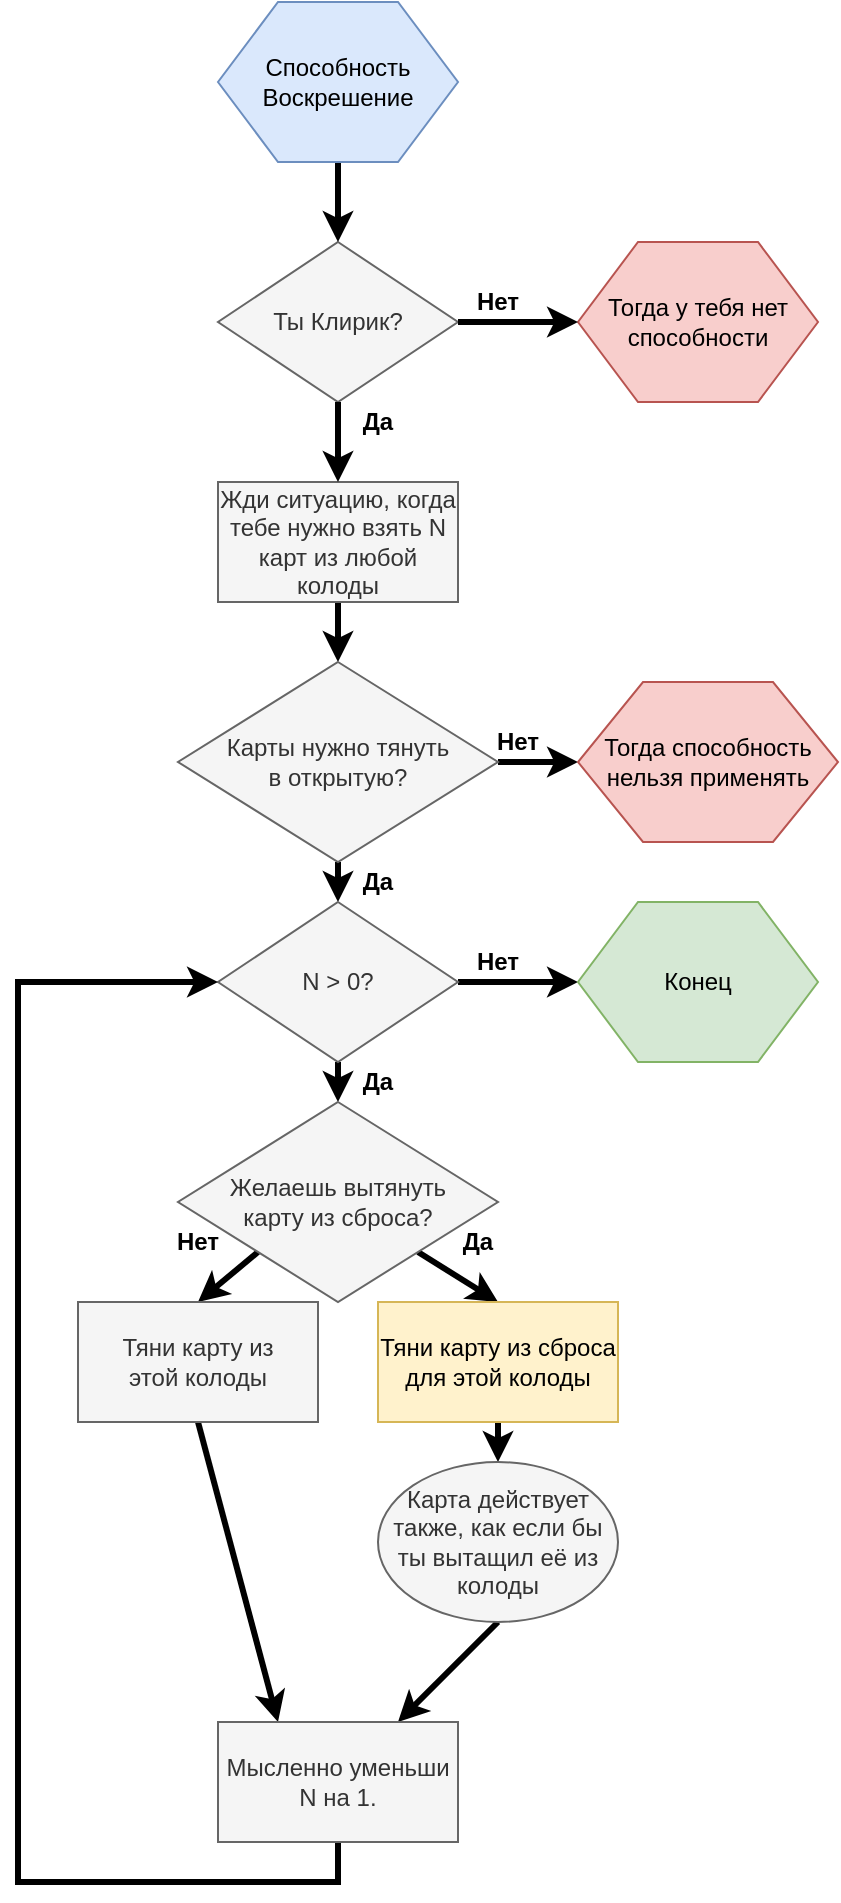 <mxfile version="12.4.2" type="github" pages="1">
  <diagram id="MSWrlgIqDMj4kQCJrIGD" name="Страница 1">
    <mxGraphModel dx="774" dy="650" grid="1" gridSize="10" guides="1" tooltips="1" connect="1" arrows="1" fold="1" page="1" pageScale="1" pageWidth="1654" pageHeight="2336" math="0" shadow="0">
      <root>
        <mxCell id="0"/>
        <mxCell id="1" parent="0"/>
        <mxCell id="s-RrVYUpUwOuehbTl1q9-4" value="Ты Клирик?" style="rhombus;whiteSpace=wrap;html=1;fillColor=#f5f5f5;strokeColor=#666666;fontColor=#333333;" vertex="1" parent="1">
          <mxGeometry x="300" y="140" width="120" height="80" as="geometry"/>
        </mxCell>
        <mxCell id="s-RrVYUpUwOuehbTl1q9-7" style="edgeStyle=orthogonalEdgeStyle;rounded=0;orthogonalLoop=1;jettySize=auto;html=1;exitX=0.5;exitY=1;exitDx=0;exitDy=0;entryX=0.5;entryY=0;entryDx=0;entryDy=0;strokeWidth=3;" edge="1" parent="1" source="s-RrVYUpUwOuehbTl1q9-5" target="s-RrVYUpUwOuehbTl1q9-4">
          <mxGeometry relative="1" as="geometry"/>
        </mxCell>
        <mxCell id="s-RrVYUpUwOuehbTl1q9-5" value="Способность&lt;br&gt;Воскрешение" style="shape=hexagon;perimeter=hexagonPerimeter2;whiteSpace=wrap;html=1;fillColor=#dae8fc;strokeColor=#6c8ebf;" vertex="1" parent="1">
          <mxGeometry x="300" y="20" width="120" height="80" as="geometry"/>
        </mxCell>
        <mxCell id="s-RrVYUpUwOuehbTl1q9-8" value="Тогда у тебя нет способности" style="shape=hexagon;perimeter=hexagonPerimeter2;whiteSpace=wrap;html=1;fillColor=#f8cecc;strokeColor=#b85450;" vertex="1" parent="1">
          <mxGeometry x="480" y="140" width="120" height="80" as="geometry"/>
        </mxCell>
        <mxCell id="s-RrVYUpUwOuehbTl1q9-9" value="" style="endArrow=classic;html=1;strokeWidth=3;exitX=1;exitY=0.5;exitDx=0;exitDy=0;entryX=0;entryY=0.5;entryDx=0;entryDy=0;" edge="1" parent="1" source="s-RrVYUpUwOuehbTl1q9-4" target="s-RrVYUpUwOuehbTl1q9-8">
          <mxGeometry width="50" height="50" relative="1" as="geometry">
            <mxPoint x="300" y="290" as="sourcePoint"/>
            <mxPoint x="350" y="240" as="targetPoint"/>
          </mxGeometry>
        </mxCell>
        <mxCell id="s-RrVYUpUwOuehbTl1q9-10" value="&lt;b&gt;Нет&lt;/b&gt;" style="text;html=1;strokeColor=none;fillColor=none;align=center;verticalAlign=middle;whiteSpace=wrap;rounded=0;" vertex="1" parent="1">
          <mxGeometry x="420" y="160" width="40" height="20" as="geometry"/>
        </mxCell>
        <mxCell id="s-RrVYUpUwOuehbTl1q9-15" style="edgeStyle=orthogonalEdgeStyle;rounded=0;orthogonalLoop=1;jettySize=auto;html=1;exitX=0.5;exitY=1;exitDx=0;exitDy=0;entryX=0.5;entryY=0;entryDx=0;entryDy=0;strokeWidth=3;" edge="1" parent="1" source="s-RrVYUpUwOuehbTl1q9-11" target="s-RrVYUpUwOuehbTl1q9-14">
          <mxGeometry relative="1" as="geometry"/>
        </mxCell>
        <mxCell id="s-RrVYUpUwOuehbTl1q9-11" value="Жди ситуацию, когда тебе нужно взять N карт из любой колоды" style="rounded=0;whiteSpace=wrap;html=1;fillColor=#f5f5f5;strokeColor=#666666;fontColor=#333333;" vertex="1" parent="1">
          <mxGeometry x="300" y="260" width="120" height="60" as="geometry"/>
        </mxCell>
        <mxCell id="s-RrVYUpUwOuehbTl1q9-12" value="" style="endArrow=classic;html=1;strokeWidth=3;entryX=0.5;entryY=0;entryDx=0;entryDy=0;" edge="1" parent="1" source="s-RrVYUpUwOuehbTl1q9-4" target="s-RrVYUpUwOuehbTl1q9-11">
          <mxGeometry width="50" height="50" relative="1" as="geometry">
            <mxPoint x="300" y="370" as="sourcePoint"/>
            <mxPoint x="357" y="240" as="targetPoint"/>
          </mxGeometry>
        </mxCell>
        <mxCell id="s-RrVYUpUwOuehbTl1q9-13" value="&lt;b&gt;Да&lt;/b&gt;" style="text;html=1;strokeColor=none;fillColor=none;align=center;verticalAlign=middle;whiteSpace=wrap;rounded=0;" vertex="1" parent="1">
          <mxGeometry x="360" y="220" width="40" height="20" as="geometry"/>
        </mxCell>
        <mxCell id="s-RrVYUpUwOuehbTl1q9-17" style="edgeStyle=orthogonalEdgeStyle;rounded=0;orthogonalLoop=1;jettySize=auto;html=1;exitX=1;exitY=0.5;exitDx=0;exitDy=0;strokeWidth=3;" edge="1" parent="1" source="s-RrVYUpUwOuehbTl1q9-14" target="s-RrVYUpUwOuehbTl1q9-16">
          <mxGeometry relative="1" as="geometry"/>
        </mxCell>
        <mxCell id="s-RrVYUpUwOuehbTl1q9-27" style="rounded=0;orthogonalLoop=1;jettySize=auto;html=1;exitX=0.5;exitY=1;exitDx=0;exitDy=0;entryX=0.5;entryY=0;entryDx=0;entryDy=0;strokeWidth=3;" edge="1" parent="1" source="s-RrVYUpUwOuehbTl1q9-14" target="s-RrVYUpUwOuehbTl1q9-20">
          <mxGeometry relative="1" as="geometry"/>
        </mxCell>
        <mxCell id="s-RrVYUpUwOuehbTl1q9-14" value="Карты нужно тянуть&lt;br&gt;в открытую?" style="rhombus;whiteSpace=wrap;html=1;fillColor=#f5f5f5;strokeColor=#666666;fontColor=#333333;" vertex="1" parent="1">
          <mxGeometry x="280" y="350" width="160" height="100" as="geometry"/>
        </mxCell>
        <mxCell id="s-RrVYUpUwOuehbTl1q9-16" value="Тогда способность нельзя применять" style="shape=hexagon;perimeter=hexagonPerimeter2;whiteSpace=wrap;html=1;fillColor=#f8cecc;strokeColor=#b85450;" vertex="1" parent="1">
          <mxGeometry x="480" y="360" width="130" height="80" as="geometry"/>
        </mxCell>
        <mxCell id="s-RrVYUpUwOuehbTl1q9-28" style="edgeStyle=orthogonalEdgeStyle;rounded=0;orthogonalLoop=1;jettySize=auto;html=1;exitX=0.5;exitY=1;exitDx=0;exitDy=0;entryX=0.5;entryY=0;entryDx=0;entryDy=0;strokeWidth=3;" edge="1" parent="1" source="s-RrVYUpUwOuehbTl1q9-20" target="s-RrVYUpUwOuehbTl1q9-21">
          <mxGeometry relative="1" as="geometry"/>
        </mxCell>
        <mxCell id="s-RrVYUpUwOuehbTl1q9-38" style="edgeStyle=none;rounded=0;orthogonalLoop=1;jettySize=auto;html=1;exitX=1;exitY=0.5;exitDx=0;exitDy=0;entryX=0;entryY=0.5;entryDx=0;entryDy=0;strokeWidth=3;" edge="1" parent="1" source="s-RrVYUpUwOuehbTl1q9-20" target="s-RrVYUpUwOuehbTl1q9-37">
          <mxGeometry relative="1" as="geometry"/>
        </mxCell>
        <mxCell id="s-RrVYUpUwOuehbTl1q9-20" value="N &amp;gt; 0?" style="rhombus;whiteSpace=wrap;html=1;fillColor=#f5f5f5;strokeColor=#666666;fontColor=#333333;" vertex="1" parent="1">
          <mxGeometry x="300" y="470" width="120" height="80" as="geometry"/>
        </mxCell>
        <mxCell id="s-RrVYUpUwOuehbTl1q9-31" style="edgeStyle=none;rounded=0;orthogonalLoop=1;jettySize=auto;html=1;exitX=0;exitY=1;exitDx=0;exitDy=0;entryX=0.5;entryY=0;entryDx=0;entryDy=0;strokeWidth=3;" edge="1" parent="1" source="s-RrVYUpUwOuehbTl1q9-21" target="s-RrVYUpUwOuehbTl1q9-24">
          <mxGeometry relative="1" as="geometry"/>
        </mxCell>
        <mxCell id="s-RrVYUpUwOuehbTl1q9-32" style="edgeStyle=none;rounded=0;orthogonalLoop=1;jettySize=auto;html=1;exitX=1;exitY=1;exitDx=0;exitDy=0;entryX=0.5;entryY=0;entryDx=0;entryDy=0;strokeWidth=3;" edge="1" parent="1" source="s-RrVYUpUwOuehbTl1q9-21" target="s-RrVYUpUwOuehbTl1q9-23">
          <mxGeometry relative="1" as="geometry"/>
        </mxCell>
        <mxCell id="s-RrVYUpUwOuehbTl1q9-21" value="Желаешь вытянуть&lt;br&gt;карту из сброса?" style="rhombus;whiteSpace=wrap;html=1;fillColor=#f5f5f5;strokeColor=#666666;fontColor=#333333;" vertex="1" parent="1">
          <mxGeometry x="280" y="570" width="160" height="100" as="geometry"/>
        </mxCell>
        <mxCell id="s-RrVYUpUwOuehbTl1q9-34" style="edgeStyle=none;rounded=0;orthogonalLoop=1;jettySize=auto;html=1;exitX=0.5;exitY=1;exitDx=0;exitDy=0;entryX=0.5;entryY=0;entryDx=0;entryDy=0;strokeWidth=3;" edge="1" parent="1" source="s-RrVYUpUwOuehbTl1q9-23" target="s-RrVYUpUwOuehbTl1q9-25">
          <mxGeometry relative="1" as="geometry"/>
        </mxCell>
        <mxCell id="s-RrVYUpUwOuehbTl1q9-23" value="Тяни карту из сброса для этой колоды" style="rounded=0;whiteSpace=wrap;html=1;fillColor=#fff2cc;strokeColor=#d6b656;" vertex="1" parent="1">
          <mxGeometry x="380" y="670" width="120" height="60" as="geometry"/>
        </mxCell>
        <mxCell id="s-RrVYUpUwOuehbTl1q9-33" style="edgeStyle=none;rounded=0;orthogonalLoop=1;jettySize=auto;html=1;exitX=0.5;exitY=1;exitDx=0;exitDy=0;entryX=0.25;entryY=0;entryDx=0;entryDy=0;strokeWidth=3;" edge="1" parent="1" source="s-RrVYUpUwOuehbTl1q9-24" target="s-RrVYUpUwOuehbTl1q9-26">
          <mxGeometry relative="1" as="geometry"/>
        </mxCell>
        <mxCell id="s-RrVYUpUwOuehbTl1q9-24" value="Тяни карту из&lt;br&gt;этой колоды" style="rounded=0;whiteSpace=wrap;html=1;fillColor=#f5f5f5;strokeColor=#666666;fontColor=#333333;" vertex="1" parent="1">
          <mxGeometry x="230" y="670" width="120" height="60" as="geometry"/>
        </mxCell>
        <mxCell id="s-RrVYUpUwOuehbTl1q9-35" style="edgeStyle=none;rounded=0;orthogonalLoop=1;jettySize=auto;html=1;exitX=0.5;exitY=1;exitDx=0;exitDy=0;entryX=0.75;entryY=0;entryDx=0;entryDy=0;strokeWidth=3;" edge="1" parent="1" source="s-RrVYUpUwOuehbTl1q9-25" target="s-RrVYUpUwOuehbTl1q9-26">
          <mxGeometry relative="1" as="geometry"/>
        </mxCell>
        <mxCell id="s-RrVYUpUwOuehbTl1q9-25" value="Карта действует также, как если бы ты вытащил её из колоды" style="ellipse;whiteSpace=wrap;html=1;fillColor=#f5f5f5;strokeColor=#666666;fontColor=#333333;" vertex="1" parent="1">
          <mxGeometry x="380" y="750" width="120" height="80" as="geometry"/>
        </mxCell>
        <mxCell id="s-RrVYUpUwOuehbTl1q9-36" style="edgeStyle=orthogonalEdgeStyle;rounded=0;orthogonalLoop=1;jettySize=auto;html=1;exitX=0.5;exitY=1;exitDx=0;exitDy=0;entryX=0;entryY=0.5;entryDx=0;entryDy=0;strokeWidth=3;" edge="1" parent="1" source="s-RrVYUpUwOuehbTl1q9-26" target="s-RrVYUpUwOuehbTl1q9-20">
          <mxGeometry relative="1" as="geometry">
            <Array as="points">
              <mxPoint x="360" y="960"/>
              <mxPoint x="200" y="960"/>
              <mxPoint x="200" y="510"/>
            </Array>
          </mxGeometry>
        </mxCell>
        <mxCell id="s-RrVYUpUwOuehbTl1q9-26" value="Мысленно уменьши N на 1." style="rounded=0;whiteSpace=wrap;html=1;fillColor=#f5f5f5;strokeColor=#666666;fontColor=#333333;" vertex="1" parent="1">
          <mxGeometry x="300" y="880" width="120" height="60" as="geometry"/>
        </mxCell>
        <mxCell id="s-RrVYUpUwOuehbTl1q9-37" value="Конец" style="shape=hexagon;perimeter=hexagonPerimeter2;whiteSpace=wrap;html=1;fillColor=#d5e8d4;strokeColor=#82b366;" vertex="1" parent="1">
          <mxGeometry x="480" y="470" width="120" height="80" as="geometry"/>
        </mxCell>
        <mxCell id="s-RrVYUpUwOuehbTl1q9-39" value="&lt;b&gt;Нет&lt;/b&gt;" style="text;html=1;strokeColor=none;fillColor=none;align=center;verticalAlign=middle;whiteSpace=wrap;rounded=0;" vertex="1" parent="1">
          <mxGeometry x="430" y="380" width="40" height="20" as="geometry"/>
        </mxCell>
        <mxCell id="s-RrVYUpUwOuehbTl1q9-40" value="&lt;b&gt;Нет&lt;/b&gt;" style="text;html=1;strokeColor=none;fillColor=none;align=center;verticalAlign=middle;whiteSpace=wrap;rounded=0;" vertex="1" parent="1">
          <mxGeometry x="420" y="490" width="40" height="20" as="geometry"/>
        </mxCell>
        <mxCell id="s-RrVYUpUwOuehbTl1q9-41" value="&lt;b&gt;Нет&lt;/b&gt;" style="text;html=1;strokeColor=none;fillColor=none;align=center;verticalAlign=middle;whiteSpace=wrap;rounded=0;" vertex="1" parent="1">
          <mxGeometry x="270" y="630" width="40" height="20" as="geometry"/>
        </mxCell>
        <mxCell id="s-RrVYUpUwOuehbTl1q9-42" value="&lt;b&gt;Да&lt;/b&gt;" style="text;html=1;strokeColor=none;fillColor=none;align=center;verticalAlign=middle;whiteSpace=wrap;rounded=0;" vertex="1" parent="1">
          <mxGeometry x="410" y="630" width="40" height="20" as="geometry"/>
        </mxCell>
        <mxCell id="s-RrVYUpUwOuehbTl1q9-43" value="&lt;b&gt;Да&lt;/b&gt;" style="text;html=1;strokeColor=none;fillColor=none;align=center;verticalAlign=middle;whiteSpace=wrap;rounded=0;" vertex="1" parent="1">
          <mxGeometry x="360" y="450" width="40" height="20" as="geometry"/>
        </mxCell>
        <mxCell id="s-RrVYUpUwOuehbTl1q9-44" value="&lt;b&gt;Да&lt;/b&gt;" style="text;html=1;strokeColor=none;fillColor=none;align=center;verticalAlign=middle;whiteSpace=wrap;rounded=0;" vertex="1" parent="1">
          <mxGeometry x="360" y="550" width="40" height="20" as="geometry"/>
        </mxCell>
      </root>
    </mxGraphModel>
  </diagram>
</mxfile>
